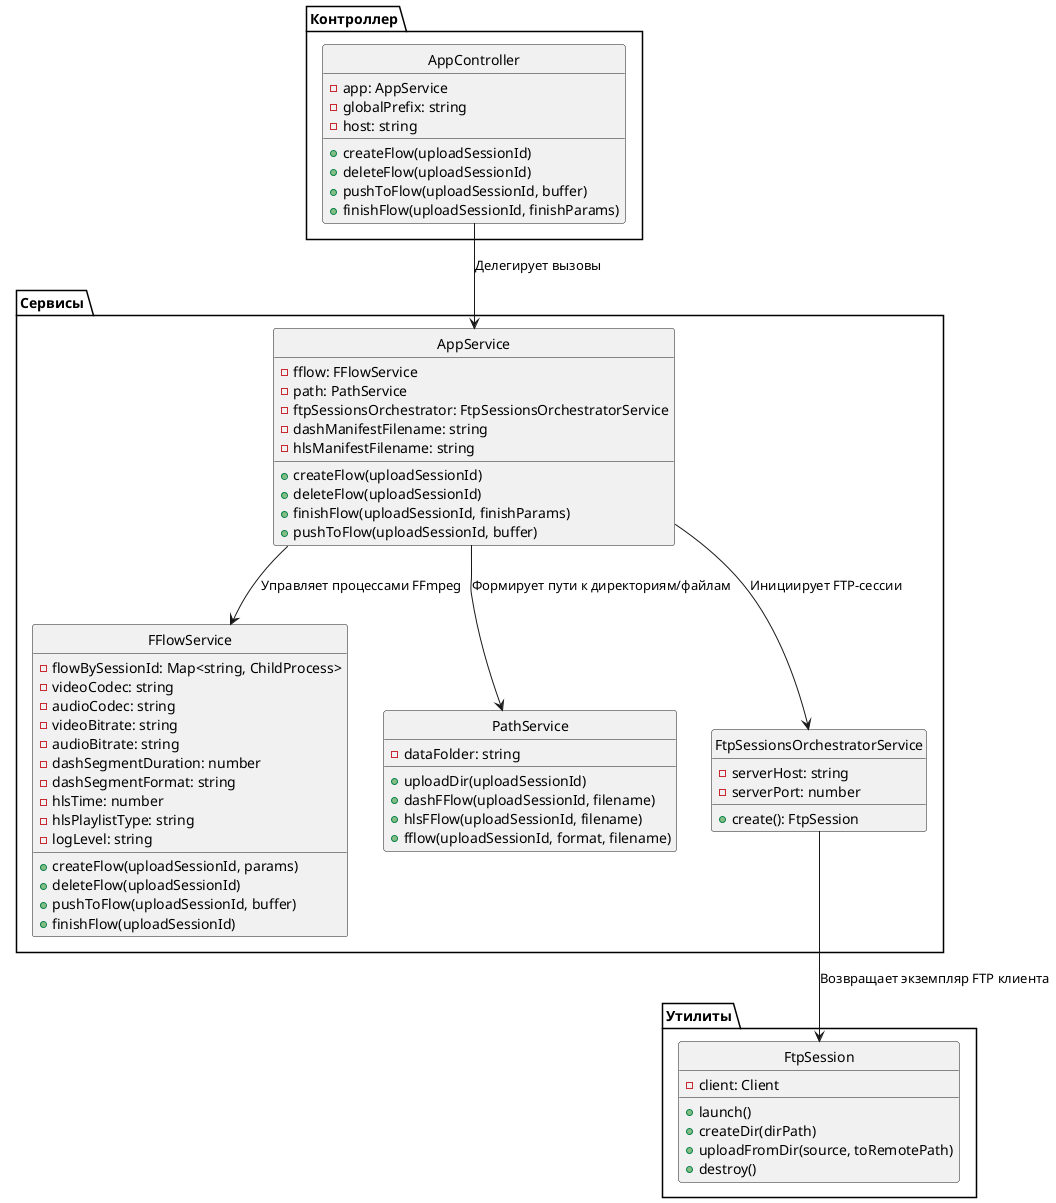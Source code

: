 @startuml FFlow
skinparam style strictuml

package "Контроллер" {
    class AppController {
        - app: AppService
        - globalPrefix: string
        - host: string
        + createFlow(uploadSessionId)
        + deleteFlow(uploadSessionId)
        + pushToFlow(uploadSessionId, buffer)
        + finishFlow(uploadSessionId, finishParams)
    }
}

package "Сервисы" {
    class AppService {
        - fflow: FFlowService
        - path: PathService
        - ftpSessionsOrchestrator: FtpSessionsOrchestratorService
        - dashManifestFilename: string
        - hlsManifestFilename: string
        + createFlow(uploadSessionId)
        + deleteFlow(uploadSessionId)
        + finishFlow(uploadSessionId, finishParams)
        + pushToFlow(uploadSessionId, buffer)
    }

    class FFlowService {
        - flowBySessionId: Map<string, ChildProcess>
        - videoCodec: string
        - audioCodec: string
        - videoBitrate: string
        - audioBitrate: string
        - dashSegmentDuration: number
        - dashSegmentFormat: string
        - hlsTime: number
        - hlsPlaylistType: string
        - logLevel: string
        + createFlow(uploadSessionId, params)
        + deleteFlow(uploadSessionId)
        + pushToFlow(uploadSessionId, buffer)
        + finishFlow(uploadSessionId)
    }

    class PathService {
        - dataFolder: string
        + uploadDir(uploadSessionId)
        + dashFFlow(uploadSessionId, filename)
        + hlsFFlow(uploadSessionId, filename)
        + fflow(uploadSessionId, format, filename)
    }

    class FtpSessionsOrchestratorService {
        - serverHost: string
        - serverPort: number
        + create(): FtpSession
    }
}

package "Утилиты" {
    class FtpSession {
        - client: Client
        + launch()
        + createDir(dirPath)
        + uploadFromDir(source, toRemotePath)
        + destroy()
    }
}

' Взаимодействия (зависимости между компонентами):
AppController --> AppService : Делегирует вызовы
AppService --> FFlowService : Управляет процессами FFmpeg
AppService --> PathService : Формирует пути к директориям/файлам
AppService --> FtpSessionsOrchestratorService : Инициирует FTP-сессии
FtpSessionsOrchestratorService --> FtpSession : Возвращает экземпляр FTP клиента

@enduml
